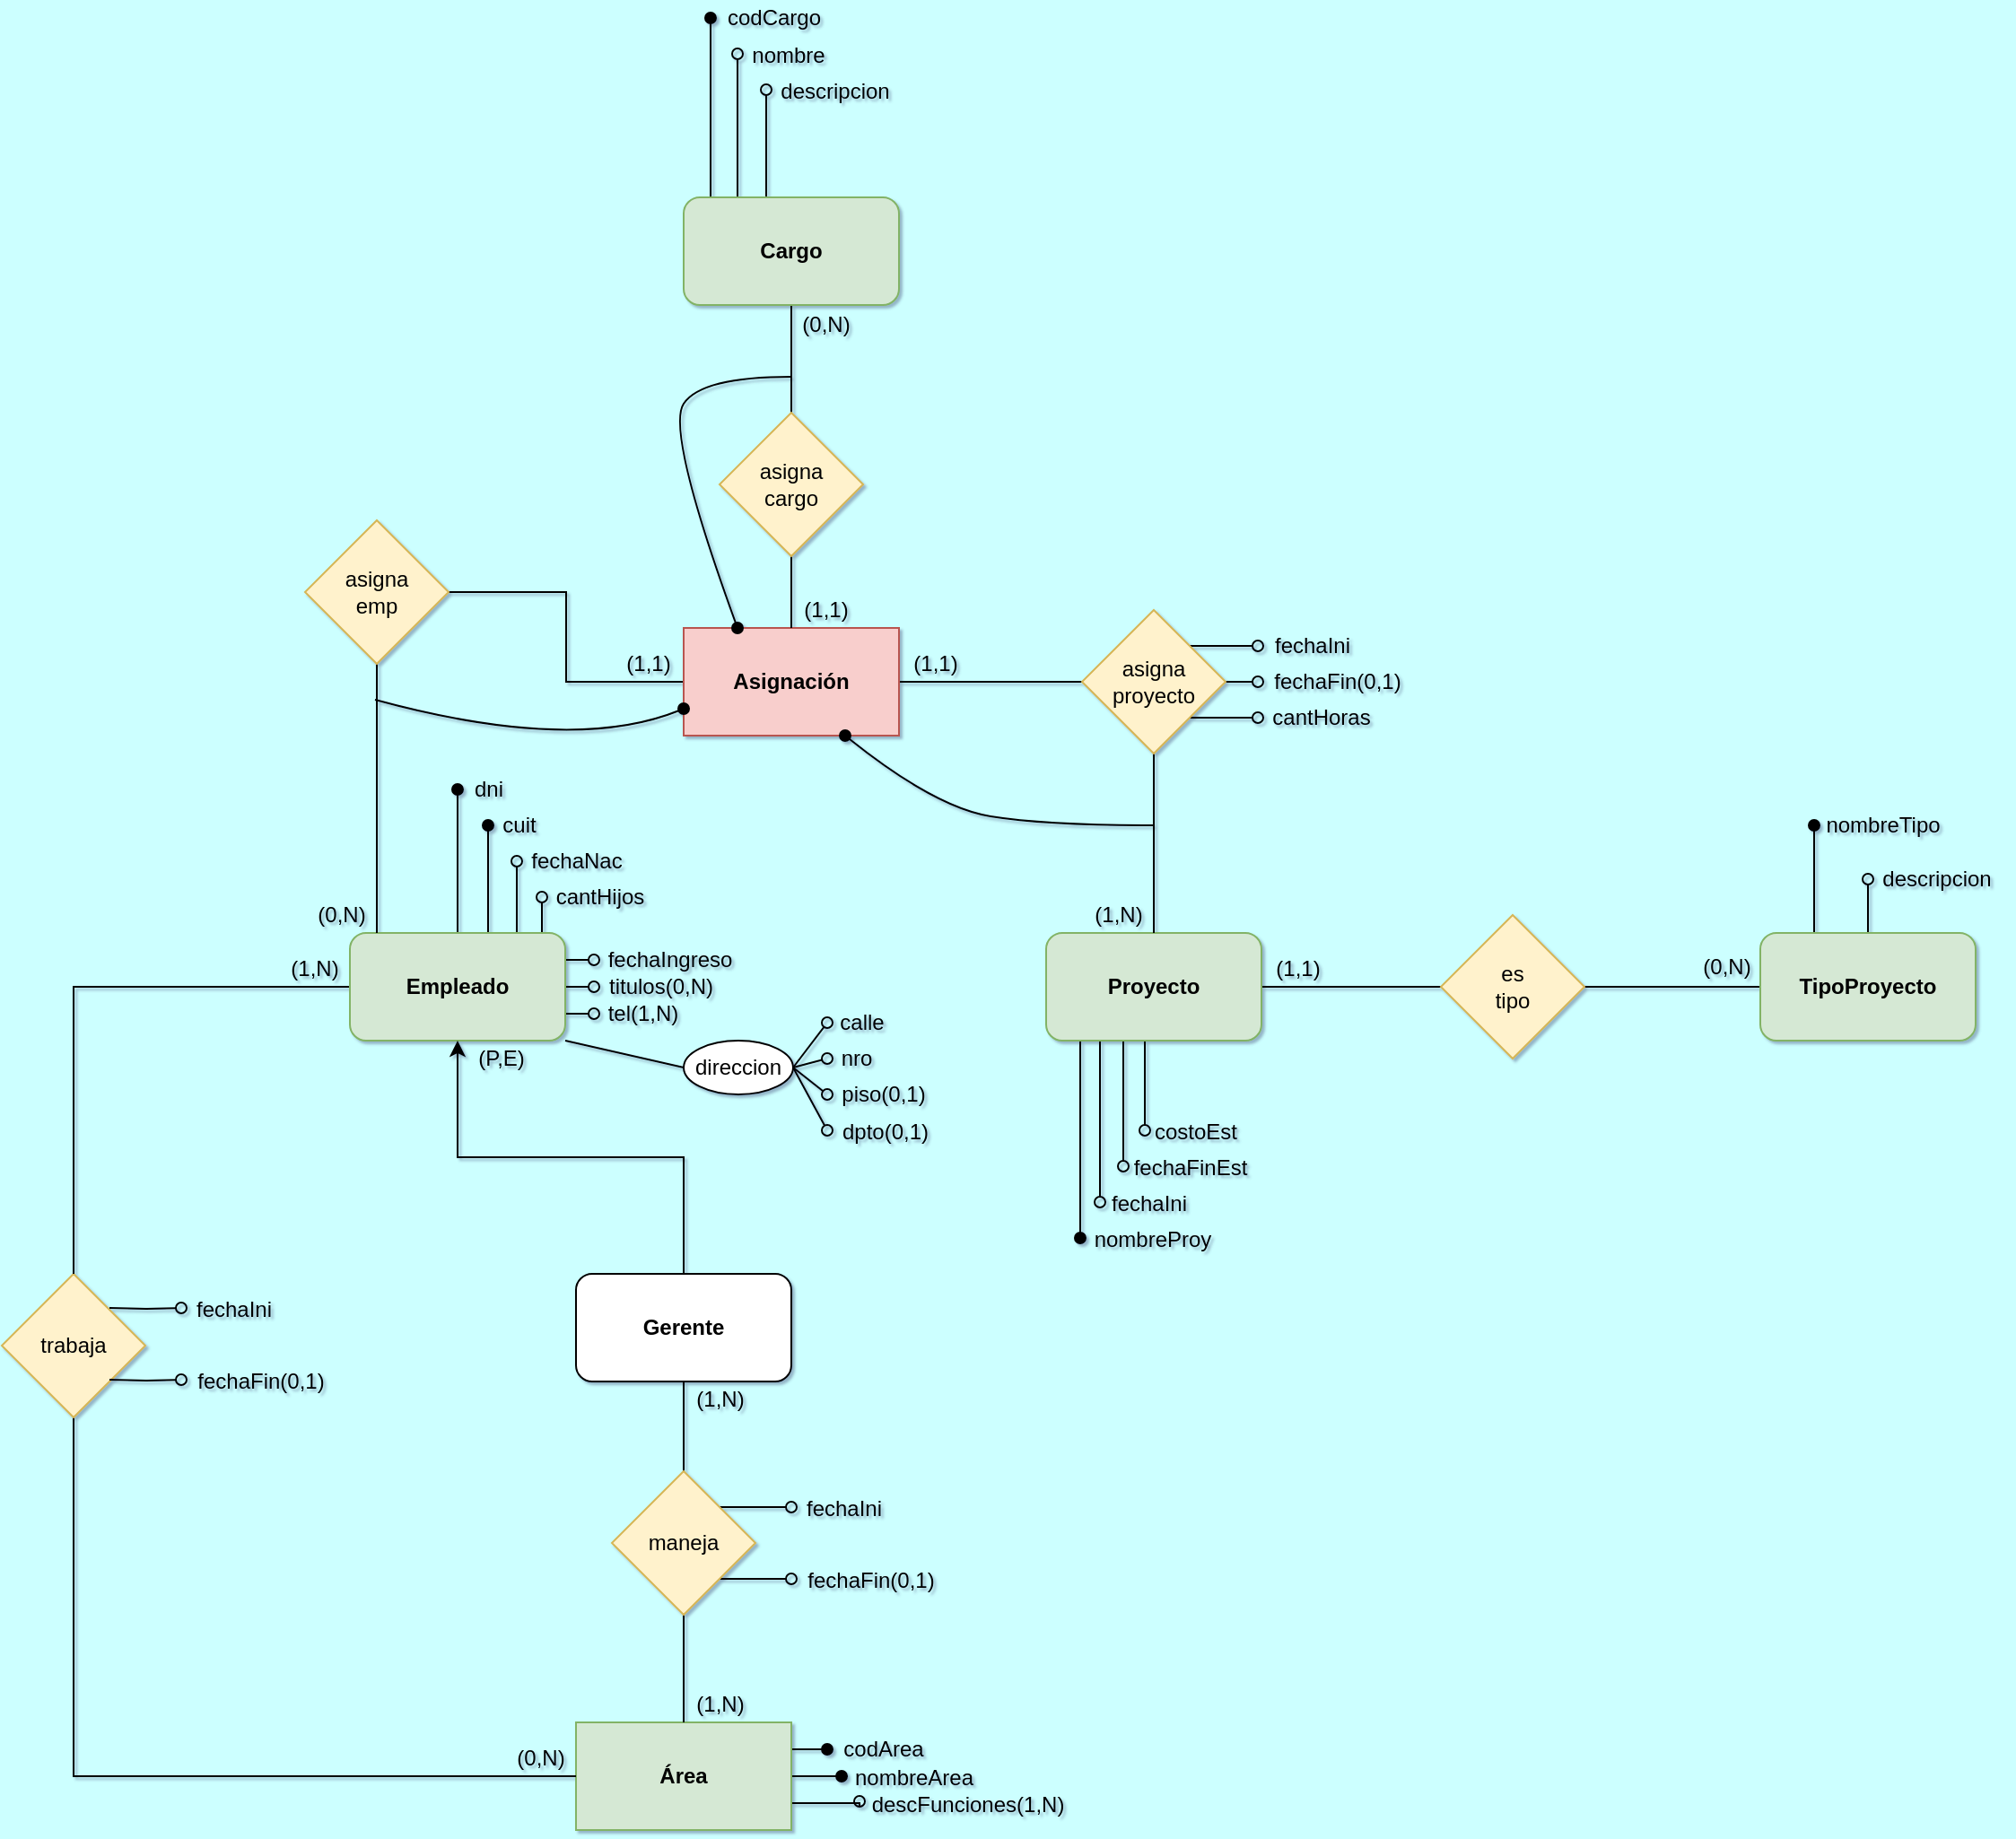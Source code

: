 <mxfile version="17.4.5" type="device"><diagram id="-6SSOYiuw-FHaTA5n7Fb" name="Page-1"><mxGraphModel dx="868" dy="1591" grid="1" gridSize="10" guides="1" tooltips="1" connect="1" arrows="1" fold="1" page="1" pageScale="1" pageWidth="827" pageHeight="1169" background="#CCFFFF" math="0" shadow="1"><root><mxCell id="0"/><mxCell id="1" parent="0"/><mxCell id="VQF8OjMRs5fvYm7zBrOw-76" style="edgeStyle=orthogonalEdgeStyle;rounded=0;orthogonalLoop=1;jettySize=auto;html=1;exitX=1;exitY=0.25;exitDx=0;exitDy=0;endArrow=oval;endFill=1;" parent="1" source="VQF8OjMRs5fvYm7zBrOw-1" edge="1"><mxGeometry relative="1" as="geometry"><mxPoint x="680" y="365" as="targetPoint"/></mxGeometry></mxCell><mxCell id="VQF8OjMRs5fvYm7zBrOw-79" style="edgeStyle=orthogonalEdgeStyle;rounded=0;orthogonalLoop=1;jettySize=auto;html=1;exitX=1;exitY=0.5;exitDx=0;exitDy=0;entryX=0.117;entryY=1.25;entryDx=0;entryDy=0;entryPerimeter=0;endArrow=oval;endFill=1;" parent="1" source="VQF8OjMRs5fvYm7zBrOw-1" target="VQF8OjMRs5fvYm7zBrOw-77" edge="1"><mxGeometry relative="1" as="geometry"/></mxCell><mxCell id="VQF8OjMRs5fvYm7zBrOw-81" style="edgeStyle=orthogonalEdgeStyle;rounded=0;orthogonalLoop=1;jettySize=auto;html=1;exitX=1;exitY=0.75;exitDx=0;exitDy=0;entryX=0.125;entryY=1.15;entryDx=0;entryDy=0;entryPerimeter=0;endArrow=oval;endFill=0;" parent="1" source="VQF8OjMRs5fvYm7zBrOw-1" target="VQF8OjMRs5fvYm7zBrOw-80" edge="1"><mxGeometry relative="1" as="geometry"/></mxCell><mxCell id="VQF8OjMRs5fvYm7zBrOw-1" value="&lt;b&gt;Área&lt;/b&gt;" style="rounded=0;whiteSpace=wrap;html=1;fillColor=#d5e8d4;strokeColor=#82b366;" parent="1" vertex="1"><mxGeometry x="540" y="350" width="120" height="60" as="geometry"/></mxCell><mxCell id="VQF8OjMRs5fvYm7zBrOw-13" style="edgeStyle=orthogonalEdgeStyle;rounded=0;orthogonalLoop=1;jettySize=auto;html=1;exitX=0.5;exitY=1;exitDx=0;exitDy=0;entryX=0;entryY=0.5;entryDx=0;entryDy=0;endArrow=none;endFill=0;" parent="1" source="VQF8OjMRs5fvYm7zBrOw-2" target="VQF8OjMRs5fvYm7zBrOw-1" edge="1"><mxGeometry relative="1" as="geometry"/></mxCell><mxCell id="VQF8OjMRs5fvYm7zBrOw-2" value="trabaja" style="rhombus;whiteSpace=wrap;html=1;fillColor=#fff2cc;strokeColor=#d6b656;" parent="1" vertex="1"><mxGeometry x="220" y="100" width="80" height="80" as="geometry"/></mxCell><mxCell id="VQF8OjMRs5fvYm7zBrOw-12" style="edgeStyle=orthogonalEdgeStyle;rounded=0;orthogonalLoop=1;jettySize=auto;html=1;exitX=0;exitY=0.5;exitDx=0;exitDy=0;entryX=0.5;entryY=0;entryDx=0;entryDy=0;endArrow=none;endFill=0;" parent="1" source="VQF8OjMRs5fvYm7zBrOw-3" target="VQF8OjMRs5fvYm7zBrOw-2" edge="1"><mxGeometry relative="1" as="geometry"/></mxCell><mxCell id="VQF8OjMRs5fvYm7zBrOw-88" style="rounded=0;orthogonalLoop=1;jettySize=auto;html=1;exitX=1;exitY=1;exitDx=0;exitDy=0;entryX=0;entryY=0.5;entryDx=0;entryDy=0;endArrow=none;endFill=0;" parent="1" source="VQF8OjMRs5fvYm7zBrOw-3" target="VQF8OjMRs5fvYm7zBrOw-87" edge="1"><mxGeometry relative="1" as="geometry"/></mxCell><mxCell id="VQF8OjMRs5fvYm7zBrOw-97" style="edgeStyle=none;rounded=0;orthogonalLoop=1;jettySize=auto;html=1;exitX=1;exitY=0.75;exitDx=0;exitDy=0;endArrow=oval;endFill=0;" parent="1" source="VQF8OjMRs5fvYm7zBrOw-3" edge="1"><mxGeometry relative="1" as="geometry"><mxPoint x="550" y="-45" as="targetPoint"/></mxGeometry></mxCell><mxCell id="VQF8OjMRs5fvYm7zBrOw-99" style="edgeStyle=none;rounded=0;orthogonalLoop=1;jettySize=auto;html=1;exitX=1;exitY=0.5;exitDx=0;exitDy=0;endArrow=oval;endFill=0;" parent="1" source="VQF8OjMRs5fvYm7zBrOw-3" edge="1"><mxGeometry relative="1" as="geometry"><mxPoint x="550" y="-60" as="targetPoint"/></mxGeometry></mxCell><mxCell id="VQF8OjMRs5fvYm7zBrOw-100" style="edgeStyle=none;rounded=0;orthogonalLoop=1;jettySize=auto;html=1;exitX=1;exitY=0.25;exitDx=0;exitDy=0;endArrow=oval;endFill=0;" parent="1" source="VQF8OjMRs5fvYm7zBrOw-3" edge="1"><mxGeometry relative="1" as="geometry"><mxPoint x="550" y="-75" as="targetPoint"/></mxGeometry></mxCell><mxCell id="VQF8OjMRs5fvYm7zBrOw-101" style="edgeStyle=none;rounded=0;orthogonalLoop=1;jettySize=auto;html=1;exitX=0.75;exitY=0;exitDx=0;exitDy=0;endArrow=oval;endFill=0;" parent="1" edge="1"><mxGeometry relative="1" as="geometry"><mxPoint x="521" y="-110" as="targetPoint"/><mxPoint x="521" y="-90" as="sourcePoint"/></mxGeometry></mxCell><mxCell id="VQF8OjMRs5fvYm7zBrOw-102" style="edgeStyle=none;rounded=0;orthogonalLoop=1;jettySize=auto;html=1;exitX=0.75;exitY=0;exitDx=0;exitDy=0;endArrow=oval;endFill=0;" parent="1" edge="1"><mxGeometry relative="1" as="geometry"><mxPoint x="507" y="-130" as="targetPoint"/><mxPoint x="507" y="-90" as="sourcePoint"/></mxGeometry></mxCell><mxCell id="VQF8OjMRs5fvYm7zBrOw-103" style="edgeStyle=none;rounded=0;orthogonalLoop=1;jettySize=auto;html=1;exitX=0.75;exitY=0;exitDx=0;exitDy=0;endArrow=oval;endFill=1;" parent="1" edge="1"><mxGeometry relative="1" as="geometry"><mxPoint x="491" y="-150" as="targetPoint"/><mxPoint x="491" y="-90" as="sourcePoint"/></mxGeometry></mxCell><mxCell id="VQF8OjMRs5fvYm7zBrOw-104" style="edgeStyle=none;rounded=0;orthogonalLoop=1;jettySize=auto;html=1;exitX=0.5;exitY=0;exitDx=0;exitDy=0;endArrow=oval;endFill=1;" parent="1" source="VQF8OjMRs5fvYm7zBrOw-3" edge="1"><mxGeometry relative="1" as="geometry"><mxPoint x="474" y="-170" as="targetPoint"/></mxGeometry></mxCell><mxCell id="VQF8OjMRs5fvYm7zBrOw-3" value="Empleado" style="rounded=1;whiteSpace=wrap;html=1;fontStyle=1;fillColor=#d5e8d4;strokeColor=#82b366;" parent="1" vertex="1"><mxGeometry x="414" y="-90" width="120" height="60" as="geometry"/></mxCell><mxCell id="VQF8OjMRs5fvYm7zBrOw-7" style="edgeStyle=orthogonalEdgeStyle;rounded=0;orthogonalLoop=1;jettySize=auto;html=1;exitX=0.5;exitY=1;exitDx=0;exitDy=0;entryX=0.5;entryY=0;entryDx=0;entryDy=0;endArrow=none;endFill=0;" parent="1" source="VQF8OjMRs5fvYm7zBrOw-5" target="VQF8OjMRs5fvYm7zBrOw-6" edge="1"><mxGeometry relative="1" as="geometry"/></mxCell><mxCell id="VQF8OjMRs5fvYm7zBrOw-11" style="edgeStyle=orthogonalEdgeStyle;rounded=0;orthogonalLoop=1;jettySize=auto;html=1;exitX=0.5;exitY=0;exitDx=0;exitDy=0;entryX=0.5;entryY=1;entryDx=0;entryDy=0;endArrow=classic;endFill=1;" parent="1" source="VQF8OjMRs5fvYm7zBrOw-5" target="VQF8OjMRs5fvYm7zBrOw-3" edge="1"><mxGeometry relative="1" as="geometry"/></mxCell><mxCell id="VQF8OjMRs5fvYm7zBrOw-5" value="Gerente" style="rounded=1;whiteSpace=wrap;html=1;gradientColor=none;fontStyle=1" parent="1" vertex="1"><mxGeometry x="540" y="100" width="120" height="60" as="geometry"/></mxCell><mxCell id="VQF8OjMRs5fvYm7zBrOw-8" style="edgeStyle=orthogonalEdgeStyle;rounded=0;orthogonalLoop=1;jettySize=auto;html=1;exitX=0.5;exitY=1;exitDx=0;exitDy=0;entryX=0.5;entryY=0;entryDx=0;entryDy=0;endArrow=none;endFill=0;" parent="1" source="VQF8OjMRs5fvYm7zBrOw-6" target="VQF8OjMRs5fvYm7zBrOw-1" edge="1"><mxGeometry relative="1" as="geometry"/></mxCell><mxCell id="VQF8OjMRs5fvYm7zBrOw-15" style="edgeStyle=orthogonalEdgeStyle;rounded=0;orthogonalLoop=1;jettySize=auto;html=1;exitX=1;exitY=0;exitDx=0;exitDy=0;endArrow=oval;endFill=0;" parent="1" source="VQF8OjMRs5fvYm7zBrOw-6" edge="1"><mxGeometry relative="1" as="geometry"><mxPoint x="660" y="230" as="targetPoint"/></mxGeometry></mxCell><mxCell id="VQF8OjMRs5fvYm7zBrOw-17" style="edgeStyle=orthogonalEdgeStyle;rounded=0;orthogonalLoop=1;jettySize=auto;html=1;exitX=1;exitY=1;exitDx=0;exitDy=0;endArrow=oval;endFill=0;" parent="1" source="VQF8OjMRs5fvYm7zBrOw-6" edge="1"><mxGeometry relative="1" as="geometry"><mxPoint x="660" y="270" as="targetPoint"/></mxGeometry></mxCell><mxCell id="VQF8OjMRs5fvYm7zBrOw-6" value="maneja" style="rhombus;whiteSpace=wrap;html=1;fillColor=#fff2cc;strokeColor=#d6b656;" parent="1" vertex="1"><mxGeometry x="560" y="210" width="80" height="80" as="geometry"/></mxCell><mxCell id="VQF8OjMRs5fvYm7zBrOw-9" value="(1,N)" style="text;html=1;align=center;verticalAlign=middle;resizable=0;points=[];autosize=1;strokeColor=none;fillColor=none;" parent="1" vertex="1"><mxGeometry x="600" y="330" width="40" height="20" as="geometry"/></mxCell><mxCell id="VQF8OjMRs5fvYm7zBrOw-10" value="(1,N)" style="text;html=1;align=center;verticalAlign=middle;resizable=0;points=[];autosize=1;strokeColor=none;fillColor=none;" parent="1" vertex="1"><mxGeometry x="600" y="160" width="40" height="20" as="geometry"/></mxCell><mxCell id="VQF8OjMRs5fvYm7zBrOw-14" value="(1,N)" style="text;html=1;align=center;verticalAlign=middle;resizable=0;points=[];autosize=1;strokeColor=none;fillColor=none;" parent="1" vertex="1"><mxGeometry x="374" y="-80" width="40" height="20" as="geometry"/></mxCell><mxCell id="VQF8OjMRs5fvYm7zBrOw-16" value="fechaIni" style="text;html=1;align=center;verticalAlign=middle;resizable=0;points=[];autosize=1;strokeColor=none;fillColor=none;" parent="1" vertex="1"><mxGeometry x="659" y="221" width="60" height="20" as="geometry"/></mxCell><mxCell id="VQF8OjMRs5fvYm7zBrOw-18" value="fechaFin(0,1)" style="text;html=1;align=center;verticalAlign=middle;resizable=0;points=[];autosize=1;strokeColor=none;fillColor=none;" parent="1" vertex="1"><mxGeometry x="659" y="261" width="90" height="20" as="geometry"/></mxCell><mxCell id="VQF8OjMRs5fvYm7zBrOw-19" style="edgeStyle=orthogonalEdgeStyle;rounded=0;orthogonalLoop=1;jettySize=auto;html=1;exitX=1;exitY=0;exitDx=0;exitDy=0;endArrow=oval;endFill=0;" parent="1" edge="1"><mxGeometry relative="1" as="geometry"><mxPoint x="320" y="119" as="targetPoint"/><mxPoint x="280" y="119" as="sourcePoint"/></mxGeometry></mxCell><mxCell id="VQF8OjMRs5fvYm7zBrOw-20" style="edgeStyle=orthogonalEdgeStyle;rounded=0;orthogonalLoop=1;jettySize=auto;html=1;exitX=1;exitY=1;exitDx=0;exitDy=0;endArrow=oval;endFill=0;" parent="1" edge="1"><mxGeometry relative="1" as="geometry"><mxPoint x="320" y="159" as="targetPoint"/><mxPoint x="280" y="159" as="sourcePoint"/></mxGeometry></mxCell><mxCell id="VQF8OjMRs5fvYm7zBrOw-21" value="fechaIni" style="text;html=1;align=center;verticalAlign=middle;resizable=0;points=[];autosize=1;strokeColor=none;fillColor=none;" parent="1" vertex="1"><mxGeometry x="319" y="110" width="60" height="20" as="geometry"/></mxCell><mxCell id="VQF8OjMRs5fvYm7zBrOw-22" value="fechaFin(0,1)" style="text;html=1;align=center;verticalAlign=middle;resizable=0;points=[];autosize=1;strokeColor=none;fillColor=none;" parent="1" vertex="1"><mxGeometry x="319" y="150" width="90" height="20" as="geometry"/></mxCell><mxCell id="VQF8OjMRs5fvYm7zBrOw-23" value="(0,N)" style="text;html=1;align=center;verticalAlign=middle;resizable=0;points=[];autosize=1;strokeColor=none;fillColor=none;" parent="1" vertex="1"><mxGeometry x="500" y="360" width="40" height="20" as="geometry"/></mxCell><mxCell id="VQF8OjMRs5fvYm7zBrOw-39" style="edgeStyle=orthogonalEdgeStyle;rounded=0;orthogonalLoop=1;jettySize=auto;html=1;exitX=1;exitY=0.5;exitDx=0;exitDy=0;entryX=0;entryY=0.5;entryDx=0;entryDy=0;endArrow=none;endFill=0;" parent="1" source="VQF8OjMRs5fvYm7zBrOw-24" target="VQF8OjMRs5fvYm7zBrOw-38" edge="1"><mxGeometry relative="1" as="geometry"/></mxCell><mxCell id="VQF8OjMRs5fvYm7zBrOw-40" style="edgeStyle=orthogonalEdgeStyle;rounded=0;orthogonalLoop=1;jettySize=auto;html=1;exitX=0.5;exitY=1;exitDx=0;exitDy=0;entryX=0.5;entryY=0;entryDx=0;entryDy=0;endArrow=none;endFill=0;" parent="1" source="VQF8OjMRs5fvYm7zBrOw-24" edge="1"><mxGeometry relative="1" as="geometry"><mxPoint x="429" y="-90" as="targetPoint"/></mxGeometry></mxCell><mxCell id="VQF8OjMRs5fvYm7zBrOw-24" value="asigna&lt;br&gt;emp" style="rhombus;whiteSpace=wrap;html=1;fillColor=#fff2cc;strokeColor=#d6b656;" parent="1" vertex="1"><mxGeometry x="389" y="-320" width="80" height="80" as="geometry"/></mxCell><mxCell id="VQF8OjMRs5fvYm7zBrOw-30" style="edgeStyle=orthogonalEdgeStyle;rounded=0;orthogonalLoop=1;jettySize=auto;html=1;exitX=1;exitY=0.5;exitDx=0;exitDy=0;entryX=0;entryY=0.5;entryDx=0;entryDy=0;endArrow=none;endFill=0;" parent="1" source="VQF8OjMRs5fvYm7zBrOw-26" target="VQF8OjMRs5fvYm7zBrOw-28" edge="1"><mxGeometry relative="1" as="geometry"/></mxCell><mxCell id="VQF8OjMRs5fvYm7zBrOw-57" style="edgeStyle=orthogonalEdgeStyle;rounded=0;orthogonalLoop=1;jettySize=auto;html=1;exitX=0.25;exitY=1;exitDx=0;exitDy=0;endArrow=oval;endFill=1;" parent="1" edge="1"><mxGeometry relative="1" as="geometry"><mxPoint x="821" y="80" as="targetPoint"/><mxPoint x="821" y="-30" as="sourcePoint"/></mxGeometry></mxCell><mxCell id="VQF8OjMRs5fvYm7zBrOw-59" style="edgeStyle=orthogonalEdgeStyle;rounded=0;orthogonalLoop=1;jettySize=auto;html=1;exitX=0.25;exitY=1;exitDx=0;exitDy=0;endArrow=oval;endFill=0;" parent="1" source="VQF8OjMRs5fvYm7zBrOw-26" edge="1"><mxGeometry relative="1" as="geometry"><mxPoint x="832" y="60" as="targetPoint"/></mxGeometry></mxCell><mxCell id="VQF8OjMRs5fvYm7zBrOw-60" style="edgeStyle=orthogonalEdgeStyle;rounded=0;orthogonalLoop=1;jettySize=auto;html=1;exitX=0.5;exitY=1;exitDx=0;exitDy=0;endArrow=oval;endFill=0;" parent="1" edge="1"><mxGeometry relative="1" as="geometry"><mxPoint x="845" y="40" as="targetPoint"/><mxPoint x="845" y="-30" as="sourcePoint"/></mxGeometry></mxCell><mxCell id="VQF8OjMRs5fvYm7zBrOw-61" style="edgeStyle=orthogonalEdgeStyle;rounded=0;orthogonalLoop=1;jettySize=auto;html=1;exitX=0.5;exitY=1;exitDx=0;exitDy=0;endArrow=oval;endFill=0;" parent="1" edge="1"><mxGeometry relative="1" as="geometry"><mxPoint x="857" y="20" as="targetPoint"/><mxPoint x="857" y="-30" as="sourcePoint"/></mxGeometry></mxCell><mxCell id="VQF8OjMRs5fvYm7zBrOw-26" value="Proyecto" style="rounded=1;whiteSpace=wrap;html=1;fontStyle=1;fillColor=#d5e8d4;strokeColor=#82b366;" parent="1" vertex="1"><mxGeometry x="802" y="-90" width="120" height="60" as="geometry"/></mxCell><mxCell id="VQF8OjMRs5fvYm7zBrOw-31" style="edgeStyle=orthogonalEdgeStyle;rounded=0;orthogonalLoop=1;jettySize=auto;html=1;exitX=1;exitY=0.5;exitDx=0;exitDy=0;entryX=0;entryY=0.5;entryDx=0;entryDy=0;endArrow=none;endFill=0;" parent="1" source="VQF8OjMRs5fvYm7zBrOw-28" target="VQF8OjMRs5fvYm7zBrOw-29" edge="1"><mxGeometry relative="1" as="geometry"/></mxCell><mxCell id="VQF8OjMRs5fvYm7zBrOw-28" value="es&lt;br&gt;tipo" style="rhombus;whiteSpace=wrap;html=1;fillColor=#fff2cc;strokeColor=#d6b656;" parent="1" vertex="1"><mxGeometry x="1022" y="-100" width="80" height="80" as="geometry"/></mxCell><mxCell id="VQF8OjMRs5fvYm7zBrOw-72" style="edgeStyle=orthogonalEdgeStyle;rounded=0;orthogonalLoop=1;jettySize=auto;html=1;exitX=0.25;exitY=0;exitDx=0;exitDy=0;endArrow=oval;endFill=1;" parent="1" source="VQF8OjMRs5fvYm7zBrOw-29" edge="1"><mxGeometry relative="1" as="geometry"><mxPoint x="1230" y="-150" as="targetPoint"/></mxGeometry></mxCell><mxCell id="VQF8OjMRs5fvYm7zBrOw-73" style="edgeStyle=orthogonalEdgeStyle;rounded=0;orthogonalLoop=1;jettySize=auto;html=1;exitX=0.5;exitY=0;exitDx=0;exitDy=0;endArrow=oval;endFill=0;" parent="1" source="VQF8OjMRs5fvYm7zBrOw-29" edge="1"><mxGeometry relative="1" as="geometry"><mxPoint x="1260" y="-120" as="targetPoint"/></mxGeometry></mxCell><mxCell id="VQF8OjMRs5fvYm7zBrOw-29" value="TipoProyecto" style="rounded=1;whiteSpace=wrap;html=1;fontStyle=1;fillColor=#d5e8d4;strokeColor=#82b366;" parent="1" vertex="1"><mxGeometry x="1200" y="-90" width="120" height="60" as="geometry"/></mxCell><mxCell id="VQF8OjMRs5fvYm7zBrOw-32" value="(1,1)" style="text;html=1;align=center;verticalAlign=middle;resizable=0;points=[];autosize=1;strokeColor=none;fillColor=none;" parent="1" vertex="1"><mxGeometry x="922" y="-80" width="40" height="20" as="geometry"/></mxCell><mxCell id="VQF8OjMRs5fvYm7zBrOw-33" value="(0,N)" style="text;html=1;align=center;verticalAlign=middle;resizable=0;points=[];autosize=1;strokeColor=none;fillColor=none;" parent="1" vertex="1"><mxGeometry x="389" y="-110" width="40" height="20" as="geometry"/></mxCell><mxCell id="VQF8OjMRs5fvYm7zBrOw-34" value="(1,N)" style="text;html=1;align=center;verticalAlign=middle;resizable=0;points=[];autosize=1;strokeColor=none;fillColor=none;" parent="1" vertex="1"><mxGeometry x="822" y="-110" width="40" height="20" as="geometry"/></mxCell><mxCell id="VQF8OjMRs5fvYm7zBrOw-35" value="(0,N)" style="text;html=1;align=center;verticalAlign=middle;resizable=0;points=[];autosize=1;strokeColor=none;fillColor=none;" parent="1" vertex="1"><mxGeometry x="1161" y="-81" width="40" height="20" as="geometry"/></mxCell><mxCell id="VQF8OjMRs5fvYm7zBrOw-42" style="edgeStyle=orthogonalEdgeStyle;rounded=0;orthogonalLoop=1;jettySize=auto;html=1;exitX=0.5;exitY=1;exitDx=0;exitDy=0;entryX=0.5;entryY=0;entryDx=0;entryDy=0;endArrow=none;endFill=0;" parent="1" source="VQF8OjMRs5fvYm7zBrOw-37" target="VQF8OjMRs5fvYm7zBrOw-41" edge="1"><mxGeometry relative="1" as="geometry"/></mxCell><mxCell id="VQF8OjMRs5fvYm7zBrOw-51" style="edgeStyle=orthogonalEdgeStyle;rounded=0;orthogonalLoop=1;jettySize=auto;html=1;exitX=0.25;exitY=0;exitDx=0;exitDy=0;endArrow=oval;endFill=1;" parent="1" edge="1"><mxGeometry relative="1" as="geometry"><mxPoint x="615" y="-600" as="targetPoint"/><mxPoint x="615" y="-500" as="sourcePoint"/></mxGeometry></mxCell><mxCell id="VQF8OjMRs5fvYm7zBrOw-53" style="edgeStyle=orthogonalEdgeStyle;rounded=0;orthogonalLoop=1;jettySize=auto;html=1;exitX=0.25;exitY=0;exitDx=0;exitDy=0;endArrow=oval;endFill=0;" parent="1" source="VQF8OjMRs5fvYm7zBrOw-37" edge="1"><mxGeometry relative="1" as="geometry"><mxPoint x="630" y="-580" as="targetPoint"/></mxGeometry></mxCell><mxCell id="VQF8OjMRs5fvYm7zBrOw-55" style="edgeStyle=orthogonalEdgeStyle;rounded=0;orthogonalLoop=1;jettySize=auto;html=1;exitX=0.5;exitY=0;exitDx=0;exitDy=0;endArrow=oval;endFill=0;" parent="1" edge="1"><mxGeometry relative="1" as="geometry"><mxPoint x="646" y="-560" as="targetPoint"/><mxPoint x="646" y="-500" as="sourcePoint"/></mxGeometry></mxCell><mxCell id="VQF8OjMRs5fvYm7zBrOw-37" value="Cargo" style="rounded=1;whiteSpace=wrap;html=1;fontStyle=1;fillColor=#d5e8d4;strokeColor=#82b366;" parent="1" vertex="1"><mxGeometry x="600" y="-500" width="120" height="60" as="geometry"/></mxCell><mxCell id="VQF8OjMRs5fvYm7zBrOw-45" style="edgeStyle=orthogonalEdgeStyle;rounded=0;orthogonalLoop=1;jettySize=auto;html=1;exitX=1;exitY=0.5;exitDx=0;exitDy=0;entryX=0;entryY=0.5;entryDx=0;entryDy=0;endArrow=none;endFill=0;" parent="1" source="VQF8OjMRs5fvYm7zBrOw-38" target="VQF8OjMRs5fvYm7zBrOw-44" edge="1"><mxGeometry relative="1" as="geometry"/></mxCell><mxCell id="VQF8OjMRs5fvYm7zBrOw-38" value="Asignación" style="rounded=0;whiteSpace=wrap;html=1;fillColor=#f8cecc;strokeColor=#b85450;fontStyle=1" parent="1" vertex="1"><mxGeometry x="600" y="-260" width="120" height="60" as="geometry"/></mxCell><mxCell id="VQF8OjMRs5fvYm7zBrOw-43" style="edgeStyle=orthogonalEdgeStyle;rounded=0;orthogonalLoop=1;jettySize=auto;html=1;exitX=0.5;exitY=1;exitDx=0;exitDy=0;entryX=0.5;entryY=0;entryDx=0;entryDy=0;endArrow=none;endFill=0;" parent="1" source="VQF8OjMRs5fvYm7zBrOw-41" target="VQF8OjMRs5fvYm7zBrOw-38" edge="1"><mxGeometry relative="1" as="geometry"/></mxCell><mxCell id="VQF8OjMRs5fvYm7zBrOw-41" value="asigna&lt;br&gt;cargo" style="rhombus;whiteSpace=wrap;html=1;fillColor=#fff2cc;strokeColor=#d6b656;" parent="1" vertex="1"><mxGeometry x="620" y="-380" width="80" height="80" as="geometry"/></mxCell><mxCell id="VQF8OjMRs5fvYm7zBrOw-46" style="edgeStyle=orthogonalEdgeStyle;rounded=0;orthogonalLoop=1;jettySize=auto;html=1;exitX=0.5;exitY=1;exitDx=0;exitDy=0;entryX=0.5;entryY=0;entryDx=0;entryDy=0;endArrow=none;endFill=0;" parent="1" source="VQF8OjMRs5fvYm7zBrOw-44" target="VQF8OjMRs5fvYm7zBrOw-26" edge="1"><mxGeometry relative="1" as="geometry"/></mxCell><mxCell id="VQF8OjMRs5fvYm7zBrOw-66" style="edgeStyle=orthogonalEdgeStyle;rounded=0;orthogonalLoop=1;jettySize=auto;html=1;exitX=1;exitY=0;exitDx=0;exitDy=0;endArrow=oval;endFill=0;" parent="1" source="VQF8OjMRs5fvYm7zBrOw-44" edge="1"><mxGeometry relative="1" as="geometry"><mxPoint x="920" y="-250" as="targetPoint"/></mxGeometry></mxCell><mxCell id="VQF8OjMRs5fvYm7zBrOw-67" style="edgeStyle=orthogonalEdgeStyle;rounded=0;orthogonalLoop=1;jettySize=auto;html=1;exitX=1;exitY=1;exitDx=0;exitDy=0;endArrow=oval;endFill=0;" parent="1" source="VQF8OjMRs5fvYm7zBrOw-44" edge="1"><mxGeometry relative="1" as="geometry"><mxPoint x="920" y="-210" as="targetPoint"/></mxGeometry></mxCell><mxCell id="VQF8OjMRs5fvYm7zBrOw-68" style="edgeStyle=orthogonalEdgeStyle;rounded=0;orthogonalLoop=1;jettySize=auto;html=1;exitX=1;exitY=0.5;exitDx=0;exitDy=0;endArrow=oval;endFill=0;" parent="1" source="VQF8OjMRs5fvYm7zBrOw-44" edge="1"><mxGeometry relative="1" as="geometry"><mxPoint x="920" y="-230" as="targetPoint"/></mxGeometry></mxCell><mxCell id="VQF8OjMRs5fvYm7zBrOw-44" value="asigna&lt;br&gt;proyecto" style="rhombus;whiteSpace=wrap;html=1;fillColor=#fff2cc;strokeColor=#d6b656;" parent="1" vertex="1"><mxGeometry x="822" y="-270" width="80" height="80" as="geometry"/></mxCell><mxCell id="VQF8OjMRs5fvYm7zBrOw-47" value="(1,1)" style="text;html=1;align=center;verticalAlign=middle;resizable=0;points=[];autosize=1;strokeColor=none;fillColor=none;" parent="1" vertex="1"><mxGeometry x="720" y="-250" width="40" height="20" as="geometry"/></mxCell><mxCell id="VQF8OjMRs5fvYm7zBrOw-48" value="(1,1)" style="text;html=1;align=center;verticalAlign=middle;resizable=0;points=[];autosize=1;strokeColor=none;fillColor=none;" parent="1" vertex="1"><mxGeometry x="560" y="-250" width="40" height="20" as="geometry"/></mxCell><mxCell id="VQF8OjMRs5fvYm7zBrOw-49" value="(1,1)" style="text;html=1;align=center;verticalAlign=middle;resizable=0;points=[];autosize=1;strokeColor=none;fillColor=none;" parent="1" vertex="1"><mxGeometry x="659" y="-280" width="40" height="20" as="geometry"/></mxCell><mxCell id="VQF8OjMRs5fvYm7zBrOw-50" value="(0,N)" style="text;html=1;align=center;verticalAlign=middle;resizable=0;points=[];autosize=1;strokeColor=none;fillColor=none;" parent="1" vertex="1"><mxGeometry x="659" y="-439" width="40" height="20" as="geometry"/></mxCell><mxCell id="VQF8OjMRs5fvYm7zBrOw-52" value="codCargo" style="text;html=1;align=center;verticalAlign=middle;resizable=0;points=[];autosize=1;strokeColor=none;fillColor=none;" parent="1" vertex="1"><mxGeometry x="615" y="-610" width="70" height="20" as="geometry"/></mxCell><mxCell id="VQF8OjMRs5fvYm7zBrOw-54" value="nombre" style="text;html=1;align=center;verticalAlign=middle;resizable=0;points=[];autosize=1;strokeColor=none;fillColor=none;" parent="1" vertex="1"><mxGeometry x="628" y="-589" width="60" height="20" as="geometry"/></mxCell><mxCell id="VQF8OjMRs5fvYm7zBrOw-56" value="descripcion" style="text;html=1;align=center;verticalAlign=middle;resizable=0;points=[];autosize=1;strokeColor=none;fillColor=none;" parent="1" vertex="1"><mxGeometry x="644" y="-569" width="80" height="20" as="geometry"/></mxCell><mxCell id="VQF8OjMRs5fvYm7zBrOw-58" value="nombreProy" style="text;html=1;align=center;verticalAlign=middle;resizable=0;points=[];autosize=1;strokeColor=none;fillColor=none;" parent="1" vertex="1"><mxGeometry x="821" y="71" width="80" height="20" as="geometry"/></mxCell><mxCell id="VQF8OjMRs5fvYm7zBrOw-62" value="fechaIni" style="text;html=1;align=center;verticalAlign=middle;resizable=0;points=[];autosize=1;strokeColor=none;fillColor=none;" parent="1" vertex="1"><mxGeometry x="829" y="51" width="60" height="20" as="geometry"/></mxCell><mxCell id="VQF8OjMRs5fvYm7zBrOw-64" value="fechaFinEst" style="text;html=1;align=center;verticalAlign=middle;resizable=0;points=[];autosize=1;strokeColor=none;fillColor=none;" parent="1" vertex="1"><mxGeometry x="842" y="31" width="80" height="20" as="geometry"/></mxCell><mxCell id="VQF8OjMRs5fvYm7zBrOw-65" value="costoEst" style="text;html=1;align=center;verticalAlign=middle;resizable=0;points=[];autosize=1;strokeColor=none;fillColor=none;" parent="1" vertex="1"><mxGeometry x="855" y="11" width="60" height="20" as="geometry"/></mxCell><mxCell id="VQF8OjMRs5fvYm7zBrOw-69" value="fechaIni" style="text;html=1;align=center;verticalAlign=middle;resizable=0;points=[];autosize=1;strokeColor=none;fillColor=none;" parent="1" vertex="1"><mxGeometry x="920" y="-260" width="60" height="20" as="geometry"/></mxCell><mxCell id="VQF8OjMRs5fvYm7zBrOw-70" value="fechaFin(0,1)" style="text;html=1;align=center;verticalAlign=middle;resizable=0;points=[];autosize=1;strokeColor=none;fillColor=none;" parent="1" vertex="1"><mxGeometry x="919" y="-240" width="90" height="20" as="geometry"/></mxCell><mxCell id="VQF8OjMRs5fvYm7zBrOw-71" value="cantHoras" style="text;html=1;align=center;verticalAlign=middle;resizable=0;points=[];autosize=1;strokeColor=none;fillColor=none;" parent="1" vertex="1"><mxGeometry x="920" y="-220" width="70" height="20" as="geometry"/></mxCell><mxCell id="VQF8OjMRs5fvYm7zBrOw-74" value="descripcion" style="text;html=1;align=center;verticalAlign=middle;resizable=0;points=[];autosize=1;strokeColor=none;fillColor=none;" parent="1" vertex="1"><mxGeometry x="1258" y="-130" width="80" height="20" as="geometry"/></mxCell><mxCell id="VQF8OjMRs5fvYm7zBrOw-75" value="nombreTipo" style="text;html=1;align=center;verticalAlign=middle;resizable=0;points=[];autosize=1;strokeColor=none;fillColor=none;" parent="1" vertex="1"><mxGeometry x="1228" y="-160" width="80" height="20" as="geometry"/></mxCell><mxCell id="VQF8OjMRs5fvYm7zBrOw-77" value="codArea" style="text;html=1;align=center;verticalAlign=middle;resizable=0;points=[];autosize=1;strokeColor=none;fillColor=none;" parent="1" vertex="1"><mxGeometry x="681" y="355" width="60" height="20" as="geometry"/></mxCell><mxCell id="VQF8OjMRs5fvYm7zBrOw-80" value="nombreArea" style="text;html=1;align=center;verticalAlign=middle;resizable=0;points=[];autosize=1;strokeColor=none;fillColor=none;" parent="1" vertex="1"><mxGeometry x="688" y="371" width="80" height="20" as="geometry"/></mxCell><mxCell id="VQF8OjMRs5fvYm7zBrOw-82" value="descFunciones(1,N)" style="text;html=1;align=center;verticalAlign=middle;resizable=0;points=[];autosize=1;strokeColor=none;fillColor=none;" parent="1" vertex="1"><mxGeometry x="698" y="386" width="120" height="20" as="geometry"/></mxCell><mxCell id="VQF8OjMRs5fvYm7zBrOw-83" value="" style="curved=1;endArrow=oval;html=1;rounded=0;entryX=0.75;entryY=1;entryDx=0;entryDy=0;endFill=1;" parent="1" target="VQF8OjMRs5fvYm7zBrOw-38" edge="1"><mxGeometry width="50" height="50" relative="1" as="geometry"><mxPoint x="862" y="-150" as="sourcePoint"/><mxPoint x="722" y="-215" as="targetPoint"/><Array as="points"><mxPoint x="802" y="-150"/><mxPoint x="740" y="-160"/></Array></mxGeometry></mxCell><mxCell id="VQF8OjMRs5fvYm7zBrOw-85" value="" style="curved=1;endArrow=oval;html=1;rounded=0;entryX=0.25;entryY=0;entryDx=0;entryDy=0;endFill=1;" parent="1" target="VQF8OjMRs5fvYm7zBrOw-38" edge="1"><mxGeometry width="50" height="50" relative="1" as="geometry"><mxPoint x="660" y="-400" as="sourcePoint"/><mxPoint x="480" y="-400" as="targetPoint"/><Array as="points"><mxPoint x="610" y="-400"/><mxPoint x="590" y="-370"/></Array></mxGeometry></mxCell><mxCell id="VQF8OjMRs5fvYm7zBrOw-86" value="" style="curved=1;endArrow=oval;html=1;rounded=0;entryX=0;entryY=0.75;entryDx=0;entryDy=0;endFill=1;" parent="1" target="VQF8OjMRs5fvYm7zBrOw-38" edge="1"><mxGeometry width="50" height="50" relative="1" as="geometry"><mxPoint x="428" y="-220" as="sourcePoint"/><mxPoint x="585" y="-225" as="targetPoint"/><Array as="points"><mxPoint x="538" y="-190"/></Array></mxGeometry></mxCell><mxCell id="VQF8OjMRs5fvYm7zBrOw-89" style="edgeStyle=none;rounded=0;orthogonalLoop=1;jettySize=auto;html=1;exitX=1;exitY=0.5;exitDx=0;exitDy=0;endArrow=oval;endFill=0;" parent="1" source="VQF8OjMRs5fvYm7zBrOw-87" edge="1"><mxGeometry relative="1" as="geometry"><mxPoint x="680" y="-40" as="targetPoint"/></mxGeometry></mxCell><mxCell id="VQF8OjMRs5fvYm7zBrOw-90" style="edgeStyle=none;rounded=0;orthogonalLoop=1;jettySize=auto;html=1;exitX=1;exitY=0.5;exitDx=0;exitDy=0;endArrow=oval;endFill=0;" parent="1" source="VQF8OjMRs5fvYm7zBrOw-87" edge="1"><mxGeometry relative="1" as="geometry"><mxPoint x="680" y="-20" as="targetPoint"/></mxGeometry></mxCell><mxCell id="VQF8OjMRs5fvYm7zBrOw-91" style="edgeStyle=none;rounded=0;orthogonalLoop=1;jettySize=auto;html=1;exitX=1;exitY=0.5;exitDx=0;exitDy=0;endArrow=oval;endFill=0;" parent="1" source="VQF8OjMRs5fvYm7zBrOw-87" edge="1"><mxGeometry relative="1" as="geometry"><mxPoint x="680" as="targetPoint"/></mxGeometry></mxCell><mxCell id="VQF8OjMRs5fvYm7zBrOw-92" style="edgeStyle=none;rounded=0;orthogonalLoop=1;jettySize=auto;html=1;exitX=1;exitY=0.5;exitDx=0;exitDy=0;endArrow=oval;endFill=0;" parent="1" source="VQF8OjMRs5fvYm7zBrOw-87" edge="1"><mxGeometry relative="1" as="geometry"><mxPoint x="680" y="20" as="targetPoint"/></mxGeometry></mxCell><mxCell id="VQF8OjMRs5fvYm7zBrOw-87" value="direccion" style="ellipse;whiteSpace=wrap;html=1;gradientColor=none;" parent="1" vertex="1"><mxGeometry x="600" y="-30" width="61" height="30" as="geometry"/></mxCell><mxCell id="VQF8OjMRs5fvYm7zBrOw-93" value="calle" style="text;html=1;align=center;verticalAlign=middle;resizable=0;points=[];autosize=1;strokeColor=none;fillColor=none;" parent="1" vertex="1"><mxGeometry x="679" y="-50" width="40" height="20" as="geometry"/></mxCell><mxCell id="VQF8OjMRs5fvYm7zBrOw-94" value="nro" style="text;html=1;align=center;verticalAlign=middle;resizable=0;points=[];autosize=1;strokeColor=none;fillColor=none;" parent="1" vertex="1"><mxGeometry x="681" y="-30" width="30" height="20" as="geometry"/></mxCell><mxCell id="VQF8OjMRs5fvYm7zBrOw-95" value="piso(0,1)" style="text;html=1;align=center;verticalAlign=middle;resizable=0;points=[];autosize=1;strokeColor=none;fillColor=none;" parent="1" vertex="1"><mxGeometry x="681" y="-10" width="60" height="20" as="geometry"/></mxCell><mxCell id="VQF8OjMRs5fvYm7zBrOw-96" value="dpto(0,1)" style="text;html=1;align=center;verticalAlign=middle;resizable=0;points=[];autosize=1;strokeColor=none;fillColor=none;" parent="1" vertex="1"><mxGeometry x="682" y="11" width="60" height="20" as="geometry"/></mxCell><mxCell id="VQF8OjMRs5fvYm7zBrOw-105" value="dni" style="text;html=1;align=center;verticalAlign=middle;resizable=0;points=[];autosize=1;strokeColor=none;fillColor=none;" parent="1" vertex="1"><mxGeometry x="476" y="-180" width="30" height="20" as="geometry"/></mxCell><mxCell id="VQF8OjMRs5fvYm7zBrOw-106" value="cuit" style="text;html=1;align=center;verticalAlign=middle;resizable=0;points=[];autosize=1;strokeColor=none;fillColor=none;" parent="1" vertex="1"><mxGeometry x="493" y="-160" width="30" height="20" as="geometry"/></mxCell><mxCell id="VQF8OjMRs5fvYm7zBrOw-107" value="fechaNac" style="text;html=1;align=center;verticalAlign=middle;resizable=0;points=[];autosize=1;strokeColor=none;fillColor=none;" parent="1" vertex="1"><mxGeometry x="505" y="-140" width="70" height="20" as="geometry"/></mxCell><mxCell id="VQF8OjMRs5fvYm7zBrOw-108" value="cantHijos" style="text;html=1;align=center;verticalAlign=middle;resizable=0;points=[];autosize=1;strokeColor=none;fillColor=none;" parent="1" vertex="1"><mxGeometry x="523" y="-120" width="60" height="20" as="geometry"/></mxCell><mxCell id="VQF8OjMRs5fvYm7zBrOw-109" value="fechaIngreso" style="text;html=1;align=center;verticalAlign=middle;resizable=0;points=[];autosize=1;strokeColor=none;fillColor=none;" parent="1" vertex="1"><mxGeometry x="552" y="-85" width="80" height="20" as="geometry"/></mxCell><mxCell id="VQF8OjMRs5fvYm7zBrOw-110" value="titulos(0,N)" style="text;html=1;align=center;verticalAlign=middle;resizable=0;points=[];autosize=1;strokeColor=none;fillColor=none;" parent="1" vertex="1"><mxGeometry x="552" y="-70" width="70" height="20" as="geometry"/></mxCell><mxCell id="VQF8OjMRs5fvYm7zBrOw-111" value="tel(1,N)" style="text;html=1;align=center;verticalAlign=middle;resizable=0;points=[];autosize=1;strokeColor=none;fillColor=none;" parent="1" vertex="1"><mxGeometry x="552" y="-55" width="50" height="20" as="geometry"/></mxCell><mxCell id="VQF8OjMRs5fvYm7zBrOw-112" value="(P,E)" style="text;html=1;align=center;verticalAlign=middle;resizable=0;points=[];autosize=1;strokeColor=none;fillColor=none;" parent="1" vertex="1"><mxGeometry x="478" y="-30" width="40" height="20" as="geometry"/></mxCell></root></mxGraphModel></diagram></mxfile>
